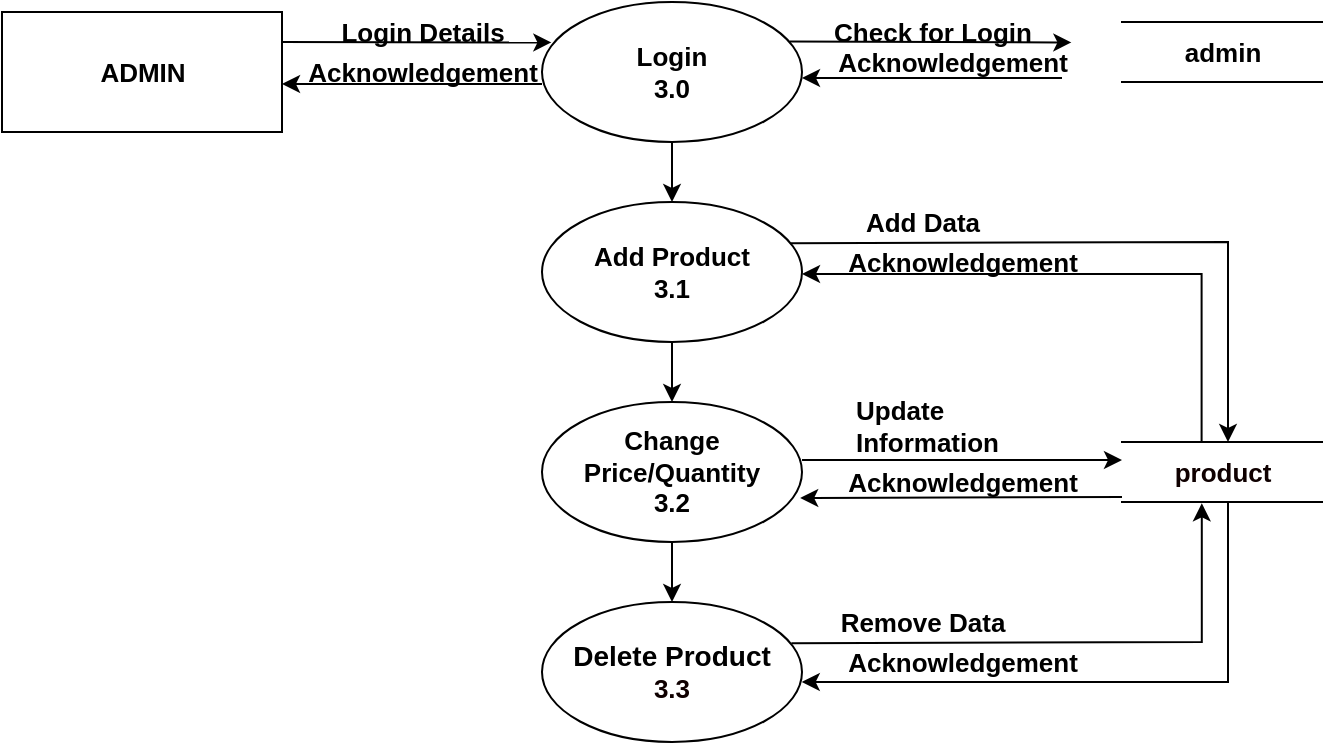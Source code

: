 <mxfile>
    <diagram id="WZhnqgPKs4UlSFejYqJr" name="Page-1">
        <mxGraphModel dx="27" dy="21" grid="1" gridSize="10" guides="1" tooltips="1" connect="1" arrows="1" fold="1" page="1" pageScale="1" pageWidth="827" pageHeight="1169" background="#ffffff" math="0" shadow="0">
            <root>
                <mxCell id="0"/>
                <mxCell id="1" parent="0"/>
                <mxCell id="2" style="edgeStyle=none;html=1;exitX=0;exitY=0.5;exitDx=0;exitDy=0;entryX=1;entryY=0.5;entryDx=0;entryDy=0;strokeColor=#000000;" parent="1" edge="1">
                    <mxGeometry relative="1" as="geometry">
                        <mxPoint x="310" y="161" as="sourcePoint"/>
                        <mxPoint x="180" y="161" as="targetPoint"/>
                    </mxGeometry>
                </mxCell>
                <mxCell id="3" style="edgeStyle=none;html=1;exitX=0.5;exitY=1;exitDx=0;exitDy=0;entryX=0.5;entryY=0;entryDx=0;entryDy=0;fontSize=13;fontColor=#0F0000;strokeColor=#000000;" parent="1" source="4" target="12" edge="1">
                    <mxGeometry relative="1" as="geometry"/>
                </mxCell>
                <mxCell id="4" value="&lt;b style=&quot;font-size: 13px&quot;&gt;&lt;font color=&quot;#000000&quot; style=&quot;font-size: 13px&quot;&gt;Login&lt;br&gt;3.0&lt;/font&gt;&lt;/b&gt;" style="ellipse;whiteSpace=wrap;html=1;strokeColor=#000000;fillColor=none;" parent="1" vertex="1">
                    <mxGeometry x="310" y="120" width="130" height="70" as="geometry"/>
                </mxCell>
                <mxCell id="5" style="edgeStyle=none;html=1;exitX=1;exitY=0.25;exitDx=0;exitDy=0;entryX=0.036;entryY=0.289;entryDx=0;entryDy=0;entryPerimeter=0;strokeColor=#000000;" parent="1" source="6" target="4" edge="1">
                    <mxGeometry relative="1" as="geometry"/>
                </mxCell>
                <mxCell id="6" value="&lt;b&gt;ADMIN&lt;/b&gt;" style="html=1;dashed=0;whitespace=wrap;fontSize=13;fontColor=#000000;strokeColor=#000000;fillColor=none;" parent="1" vertex="1">
                    <mxGeometry x="40" y="125" width="140" height="60" as="geometry"/>
                </mxCell>
                <mxCell id="7" style="edgeStyle=none;html=1;exitX=0;exitY=0.5;exitDx=0;exitDy=0;entryX=1;entryY=0.5;entryDx=0;entryDy=0;strokeColor=#000000;" parent="1" edge="1">
                    <mxGeometry relative="1" as="geometry">
                        <mxPoint x="570" y="158" as="sourcePoint"/>
                        <mxPoint x="440" y="158" as="targetPoint"/>
                    </mxGeometry>
                </mxCell>
                <mxCell id="8" style="edgeStyle=none;html=1;exitX=0.952;exitY=0.282;exitDx=0;exitDy=0;entryX=0.036;entryY=0.289;entryDx=0;entryDy=0;entryPerimeter=0;strokeColor=#000000;exitPerimeter=0;" parent="1" source="4" edge="1">
                    <mxGeometry relative="1" as="geometry">
                        <mxPoint x="440" y="140" as="sourcePoint"/>
                        <mxPoint x="574.68" y="140.23" as="targetPoint"/>
                    </mxGeometry>
                </mxCell>
                <mxCell id="9" value="&lt;font style=&quot;font-size: 13px&quot; color=&quot;#000000&quot;&gt;&lt;b&gt;admin&lt;/b&gt;&lt;/font&gt;" style="html=1;dashed=0;whitespace=wrap;shape=partialRectangle;right=0;left=0;fillColor=none;strokeColor=#000000;" parent="1" vertex="1">
                    <mxGeometry x="600" y="130" width="100" height="30" as="geometry"/>
                </mxCell>
                <mxCell id="10" style="edgeStyle=none;html=1;exitX=0.5;exitY=1;exitDx=0;exitDy=0;entryX=0.5;entryY=0;entryDx=0;entryDy=0;fontSize=13;fontColor=#0F0000;strokeColor=#000000;" parent="1" source="12" target="15" edge="1">
                    <mxGeometry relative="1" as="geometry"/>
                </mxCell>
                <mxCell id="11" style="edgeStyle=elbowEdgeStyle;elbow=vertical;html=1;exitX=0.956;exitY=0.294;exitDx=0;exitDy=0;entryX=0.5;entryY=0;entryDx=0;entryDy=0;fontSize=13;fontColor=#0F0000;strokeColor=#000000;exitPerimeter=0;rounded=0;" parent="1" source="12" edge="1">
                    <mxGeometry relative="1" as="geometry">
                        <mxPoint x="437.28" y="240.58" as="sourcePoint"/>
                        <mxPoint x="653" y="340" as="targetPoint"/>
                        <Array as="points">
                            <mxPoint x="533" y="240"/>
                            <mxPoint x="553" y="255"/>
                        </Array>
                    </mxGeometry>
                </mxCell>
                <mxCell id="12" value="&lt;font color=&quot;#000000&quot;&gt;&lt;span style=&quot;font-size: 13px&quot;&gt;&lt;b&gt;Add Product&lt;br&gt;&lt;/b&gt;&lt;/span&gt;&lt;/font&gt;&lt;font style=&quot;font-size: 13px&quot; color=&quot;#000000&quot;&gt;&lt;b&gt;3.1&lt;/b&gt;&lt;/font&gt;" style="ellipse;whiteSpace=wrap;html=1;strokeColor=#000000;fillColor=none;" parent="1" vertex="1">
                    <mxGeometry x="310" y="220" width="130" height="70" as="geometry"/>
                </mxCell>
                <mxCell id="13" style="edgeStyle=none;html=1;exitX=0.5;exitY=1;exitDx=0;exitDy=0;entryX=0.5;entryY=0;entryDx=0;entryDy=0;fontSize=13;fontColor=#0F0000;strokeColor=#000000;" parent="1" source="15" target="17" edge="1">
                    <mxGeometry relative="1" as="geometry"/>
                </mxCell>
                <mxCell id="14" style="edgeStyle=elbowEdgeStyle;rounded=0;elbow=vertical;html=1;exitX=1;exitY=0.5;exitDx=0;exitDy=0;entryX=0;entryY=0.5;entryDx=0;entryDy=0;fontSize=13;fontColor=#0F0000;strokeColor=#000000;" parent="1" edge="1">
                    <mxGeometry relative="1" as="geometry">
                        <mxPoint x="440" y="349" as="sourcePoint"/>
                        <mxPoint x="600" y="349" as="targetPoint"/>
                    </mxGeometry>
                </mxCell>
                <mxCell id="15" value="&lt;font style=&quot;font-size: 13px&quot; color=&quot;#000000&quot;&gt;&lt;b&gt;Change Price/Quantity&lt;br&gt;3.2&lt;/b&gt;&lt;/font&gt;" style="ellipse;whiteSpace=wrap;html=1;strokeColor=#000000;fillColor=none;" parent="1" vertex="1">
                    <mxGeometry x="310" y="320" width="130" height="70" as="geometry"/>
                </mxCell>
                <mxCell id="16" style="edgeStyle=elbowEdgeStyle;rounded=0;elbow=vertical;html=1;exitX=0.959;exitY=0.295;exitDx=0;exitDy=0;entryX=0.399;entryY=1.022;entryDx=0;entryDy=0;entryPerimeter=0;fontSize=13;fontColor=#0F0000;strokeColor=#000000;exitPerimeter=0;" parent="1" source="17" target="21" edge="1">
                    <mxGeometry relative="1" as="geometry">
                        <Array as="points">
                            <mxPoint x="530" y="440"/>
                            <mxPoint x="540" y="455"/>
                        </Array>
                    </mxGeometry>
                </mxCell>
                <mxCell id="17" value="&lt;font color=&quot;#000000&quot; style=&quot;font-size: 14px&quot;&gt;&lt;span&gt;&lt;b&gt;Delete Product&lt;br&gt;&lt;/b&gt;&lt;/span&gt;&lt;/font&gt;&lt;font color=&quot;#0f0000&quot; style=&quot;font-size: 13px&quot;&gt;&lt;b&gt;3.3&lt;/b&gt;&lt;/font&gt;" style="ellipse;whiteSpace=wrap;html=1;strokeColor=#000000;fillColor=none;" parent="1" vertex="1">
                    <mxGeometry x="310" y="420" width="130" height="70" as="geometry"/>
                </mxCell>
                <mxCell id="18" style="edgeStyle=elbowEdgeStyle;rounded=0;elbow=vertical;html=1;exitX=0.398;exitY=-0.007;exitDx=0;exitDy=0;entryX=1;entryY=0.5;entryDx=0;entryDy=0;fontSize=13;fontColor=#0F0000;strokeColor=#000000;exitPerimeter=0;" parent="1" edge="1" source="21">
                    <mxGeometry relative="1" as="geometry">
                        <mxPoint x="640" y="341" as="sourcePoint"/>
                        <mxPoint x="440" y="256" as="targetPoint"/>
                        <Array as="points">
                            <mxPoint x="630" y="256"/>
                        </Array>
                    </mxGeometry>
                </mxCell>
                <mxCell id="19" style="edgeStyle=elbowEdgeStyle;rounded=0;elbow=vertical;html=1;exitX=0;exitY=0.75;exitDx=0;exitDy=0;entryX=0.993;entryY=0.617;entryDx=0;entryDy=0;entryPerimeter=0;fontSize=13;fontColor=#0F0000;strokeColor=#000000;" parent="1" edge="1">
                    <mxGeometry relative="1" as="geometry">
                        <mxPoint x="600" y="367.5" as="sourcePoint"/>
                        <mxPoint x="439.09" y="368.19" as="targetPoint"/>
                    </mxGeometry>
                </mxCell>
                <mxCell id="20" style="edgeStyle=elbowEdgeStyle;rounded=0;elbow=vertical;html=1;exitX=0.5;exitY=1;exitDx=0;exitDy=0;fontSize=13;fontColor=#0F0000;strokeColor=#000000;entryX=0.999;entryY=0.569;entryDx=0;entryDy=0;entryPerimeter=0;" parent="1" target="17" edge="1">
                    <mxGeometry relative="1" as="geometry">
                        <mxPoint x="653" y="370" as="sourcePoint"/>
                        <mxPoint x="442.333" y="460" as="targetPoint"/>
                        <Array as="points">
                            <mxPoint x="523" y="460"/>
                            <mxPoint x="533" y="480"/>
                        </Array>
                    </mxGeometry>
                </mxCell>
                <mxCell id="21" value="&lt;b&gt;product&lt;/b&gt;" style="html=1;dashed=0;whitespace=wrap;shape=partialRectangle;right=0;left=0;labelBackgroundColor=none;fontSize=13;fontColor=#0F0000;strokeColor=#000000;fillColor=none;" parent="1" vertex="1">
                    <mxGeometry x="600" y="340" width="100" height="30" as="geometry"/>
                </mxCell>
                <mxCell id="22" value="&lt;b&gt;&lt;font color=&quot;#000000&quot; style=&quot;font-size: 13px&quot;&gt;Login Details&lt;/font&gt;&lt;/b&gt;" style="text;html=1;align=center;verticalAlign=middle;resizable=0;points=[];autosize=1;strokeColor=none;fillColor=none;" vertex="1" parent="1">
                    <mxGeometry x="200" y="125" width="100" height="20" as="geometry"/>
                </mxCell>
                <mxCell id="23" value="&lt;b&gt;Acknowledgement&lt;/b&gt;" style="text;html=1;align=center;verticalAlign=middle;resizable=0;points=[];autosize=1;strokeColor=none;fillColor=none;fontSize=13;fontColor=#000000;" vertex="1" parent="1">
                    <mxGeometry x="185" y="145" width="130" height="20" as="geometry"/>
                </mxCell>
                <mxCell id="25" value="&lt;b&gt;Check for Login&lt;/b&gt;" style="text;html=1;align=center;verticalAlign=middle;resizable=0;points=[];autosize=1;strokeColor=none;fillColor=none;fontSize=13;fontColor=#000000;" vertex="1" parent="1">
                    <mxGeometry x="450" y="125" width="110" height="20" as="geometry"/>
                </mxCell>
                <mxCell id="26" value="&lt;b&gt;Acknowledgement&lt;/b&gt;" style="text;html=1;align=center;verticalAlign=middle;resizable=0;points=[];autosize=1;strokeColor=none;fillColor=none;fontSize=13;fontColor=#000000;" vertex="1" parent="1">
                    <mxGeometry x="450" y="140" width="130" height="20" as="geometry"/>
                </mxCell>
                <mxCell id="27" value="&lt;b&gt;Add Data&lt;/b&gt;" style="text;html=1;align=center;verticalAlign=middle;resizable=0;points=[];autosize=1;strokeColor=none;fillColor=none;fontSize=13;fontColor=#000000;" vertex="1" parent="1">
                    <mxGeometry x="465" y="220" width="70" height="20" as="geometry"/>
                </mxCell>
                <mxCell id="28" value="&lt;b&gt;Acknowledgement&lt;/b&gt;" style="text;html=1;align=center;verticalAlign=middle;resizable=0;points=[];autosize=1;strokeColor=none;fillColor=none;fontSize=13;fontColor=#000000;" vertex="1" parent="1">
                    <mxGeometry x="455" y="240" width="130" height="20" as="geometry"/>
                </mxCell>
                <mxCell id="32" value="&lt;b style=&quot;color: rgb(0 , 0 , 0) ; font-family: &amp;#34;helvetica&amp;#34; ; font-size: 13px ; font-style: normal ; letter-spacing: normal ; text-align: center ; text-indent: 0px ; text-transform: none ; word-spacing: 0px&quot;&gt;Update Information&lt;/b&gt;" style="text;whiteSpace=wrap;html=1;fillColor=none;" vertex="1" parent="1">
                    <mxGeometry x="465" y="310" width="100" height="30" as="geometry"/>
                </mxCell>
                <mxCell id="33" value="&lt;b&gt;Acknowledgement&lt;/b&gt;" style="text;html=1;align=center;verticalAlign=middle;resizable=0;points=[];autosize=1;strokeColor=none;fillColor=none;fontSize=13;fontColor=#000000;" vertex="1" parent="1">
                    <mxGeometry x="455" y="350" width="130" height="20" as="geometry"/>
                </mxCell>
                <mxCell id="34" value="&lt;b&gt;Remove Data&lt;/b&gt;" style="text;html=1;align=center;verticalAlign=middle;resizable=0;points=[];autosize=1;strokeColor=none;fillColor=none;fontSize=13;fontColor=#000000;" vertex="1" parent="1">
                    <mxGeometry x="450" y="420" width="100" height="20" as="geometry"/>
                </mxCell>
                <mxCell id="35" value="&lt;b&gt;Acknowledgement&lt;/b&gt;" style="text;html=1;align=center;verticalAlign=middle;resizable=0;points=[];autosize=1;strokeColor=none;fillColor=none;fontSize=13;fontColor=#000000;" vertex="1" parent="1">
                    <mxGeometry x="455" y="440" width="130" height="20" as="geometry"/>
                </mxCell>
            </root>
        </mxGraphModel>
    </diagram>
</mxfile>